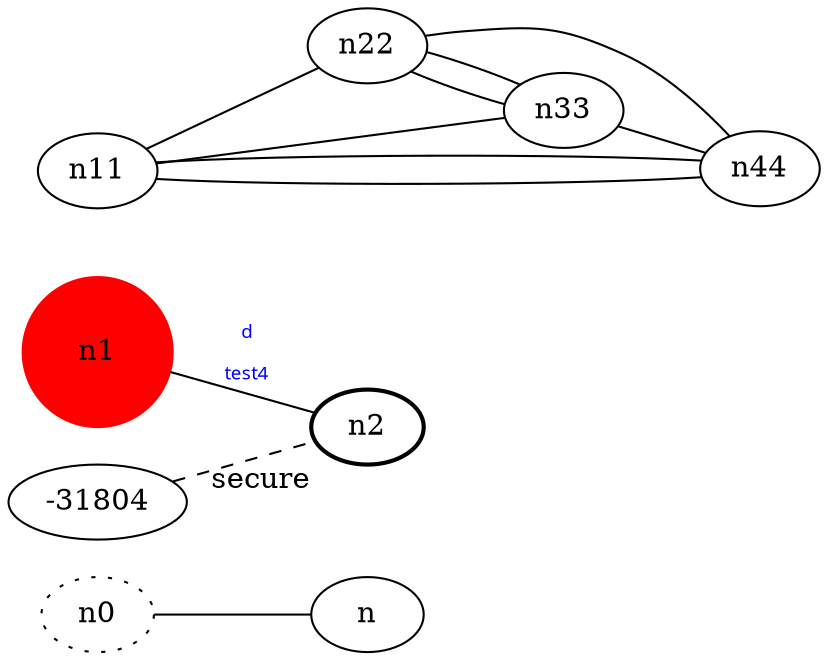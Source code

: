 graph test4 {
	rankdir=LR;
	fontcolor=blue; /* c0; c1; c0 -- c-79583311 */
	n0 [style=dotted, fillcolor="#123456"]; // c2; c3; c2 -- c3
	n1 [height=1, width=1, color=red, style=filled];
	n2 [style=bold, xlabel="secure"];
	n0 -- n-31804 -- n2[style=dashed];
	n1 -- n2 [fontname="comic sans", label="d\n\l\G", fontcolor=blue, fontsize=9];
	n11 -- n22;
	n11 -- n33;
	n11 -- n44;
	n22 -- n33;
	n11 -- n44;
	n22 -- n33;
	n22 -- n44;
	n33 -- n44;
}
